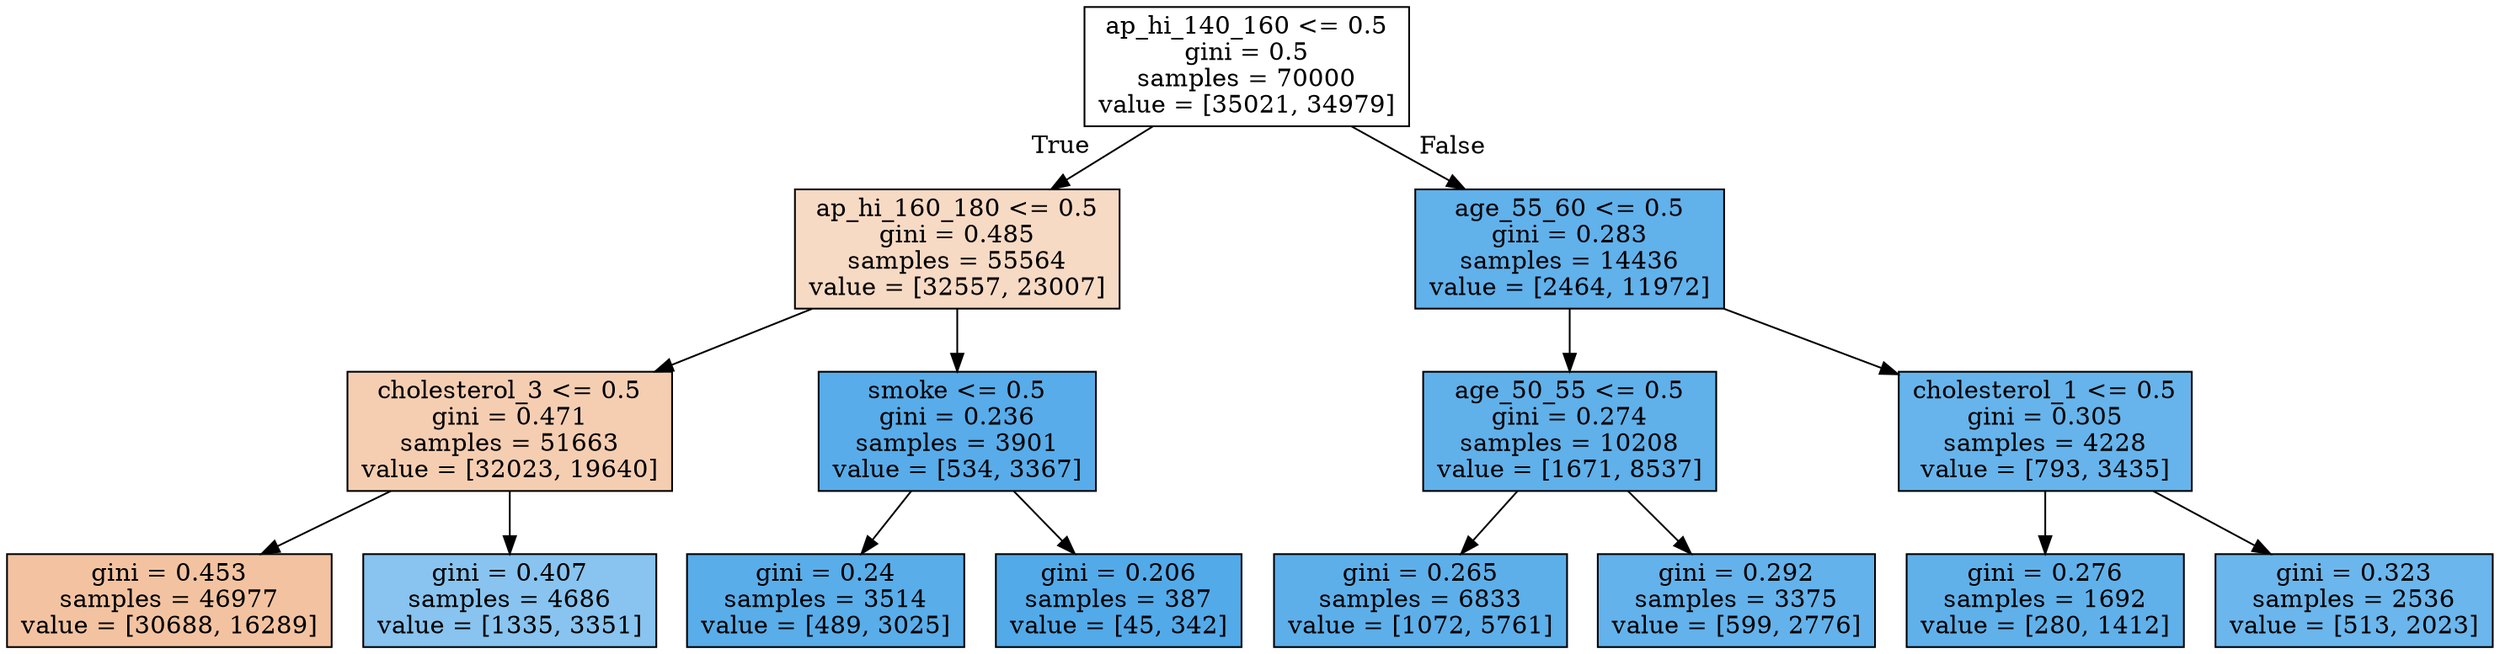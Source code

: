 digraph Tree {
node [shape=box, style="filled", color="black"] ;
0 [label="ap_hi_140_160 <= 0.5\ngini = 0.5\nsamples = 70000\nvalue = [35021, 34979]", fillcolor="#e5813900"] ;
1 [label="ap_hi_160_180 <= 0.5\ngini = 0.485\nsamples = 55564\nvalue = [32557, 23007]", fillcolor="#e581394b"] ;
0 -> 1 [labeldistance=2.5, labelangle=45, headlabel="True"] ;
2 [label="cholesterol_3 <= 0.5\ngini = 0.471\nsamples = 51663\nvalue = [32023, 19640]", fillcolor="#e5813963"] ;
1 -> 2 ;
3 [label="gini = 0.453\nsamples = 46977\nvalue = [30688, 16289]", fillcolor="#e5813978"] ;
2 -> 3 ;
4 [label="gini = 0.407\nsamples = 4686\nvalue = [1335, 3351]", fillcolor="#399de599"] ;
2 -> 4 ;
5 [label="smoke <= 0.5\ngini = 0.236\nsamples = 3901\nvalue = [534, 3367]", fillcolor="#399de5d7"] ;
1 -> 5 ;
6 [label="gini = 0.24\nsamples = 3514\nvalue = [489, 3025]", fillcolor="#399de5d6"] ;
5 -> 6 ;
7 [label="gini = 0.206\nsamples = 387\nvalue = [45, 342]", fillcolor="#399de5dd"] ;
5 -> 7 ;
8 [label="age_55_60 <= 0.5\ngini = 0.283\nsamples = 14436\nvalue = [2464, 11972]", fillcolor="#399de5cb"] ;
0 -> 8 [labeldistance=2.5, labelangle=-45, headlabel="False"] ;
9 [label="age_50_55 <= 0.5\ngini = 0.274\nsamples = 10208\nvalue = [1671, 8537]", fillcolor="#399de5cd"] ;
8 -> 9 ;
10 [label="gini = 0.265\nsamples = 6833\nvalue = [1072, 5761]", fillcolor="#399de5d0"] ;
9 -> 10 ;
11 [label="gini = 0.292\nsamples = 3375\nvalue = [599, 2776]", fillcolor="#399de5c8"] ;
9 -> 11 ;
12 [label="cholesterol_1 <= 0.5\ngini = 0.305\nsamples = 4228\nvalue = [793, 3435]", fillcolor="#399de5c4"] ;
8 -> 12 ;
13 [label="gini = 0.276\nsamples = 1692\nvalue = [280, 1412]", fillcolor="#399de5cc"] ;
12 -> 13 ;
14 [label="gini = 0.323\nsamples = 2536\nvalue = [513, 2023]", fillcolor="#399de5be"] ;
12 -> 14 ;
}